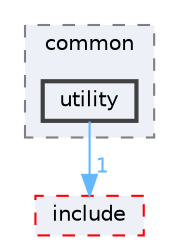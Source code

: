 digraph "external/taskflow/3rd-party/tbb/examples/common/utility"
{
 // LATEX_PDF_SIZE
  bgcolor="transparent";
  edge [fontname=Helvetica,fontsize=10,labelfontname=Helvetica,labelfontsize=10];
  node [fontname=Helvetica,fontsize=10,shape=box,height=0.2,width=0.4];
  compound=true
  subgraph clusterdir_54703c436fa5ff1ab20c927331cf8a3a {
    graph [ bgcolor="#edf0f7", pencolor="grey50", label="common", fontname=Helvetica,fontsize=10 style="filled,dashed", URL="dir_54703c436fa5ff1ab20c927331cf8a3a.html",tooltip=""]
  dir_12ce3bff0340fe7620284f370ee80106 [label="utility", fillcolor="#edf0f7", color="grey25", style="filled,bold", URL="dir_12ce3bff0340fe7620284f370ee80106.html",tooltip=""];
  }
  dir_9a108c806b4257aefe6c62ce1f799fad [label="include", fillcolor="#edf0f7", color="red", style="filled,dashed", URL="dir_9a108c806b4257aefe6c62ce1f799fad.html",tooltip=""];
  dir_12ce3bff0340fe7620284f370ee80106->dir_9a108c806b4257aefe6c62ce1f799fad [headlabel="1", labeldistance=1.5 headhref="dir_000900_000389.html" href="dir_000900_000389.html" color="steelblue1" fontcolor="steelblue1"];
}
